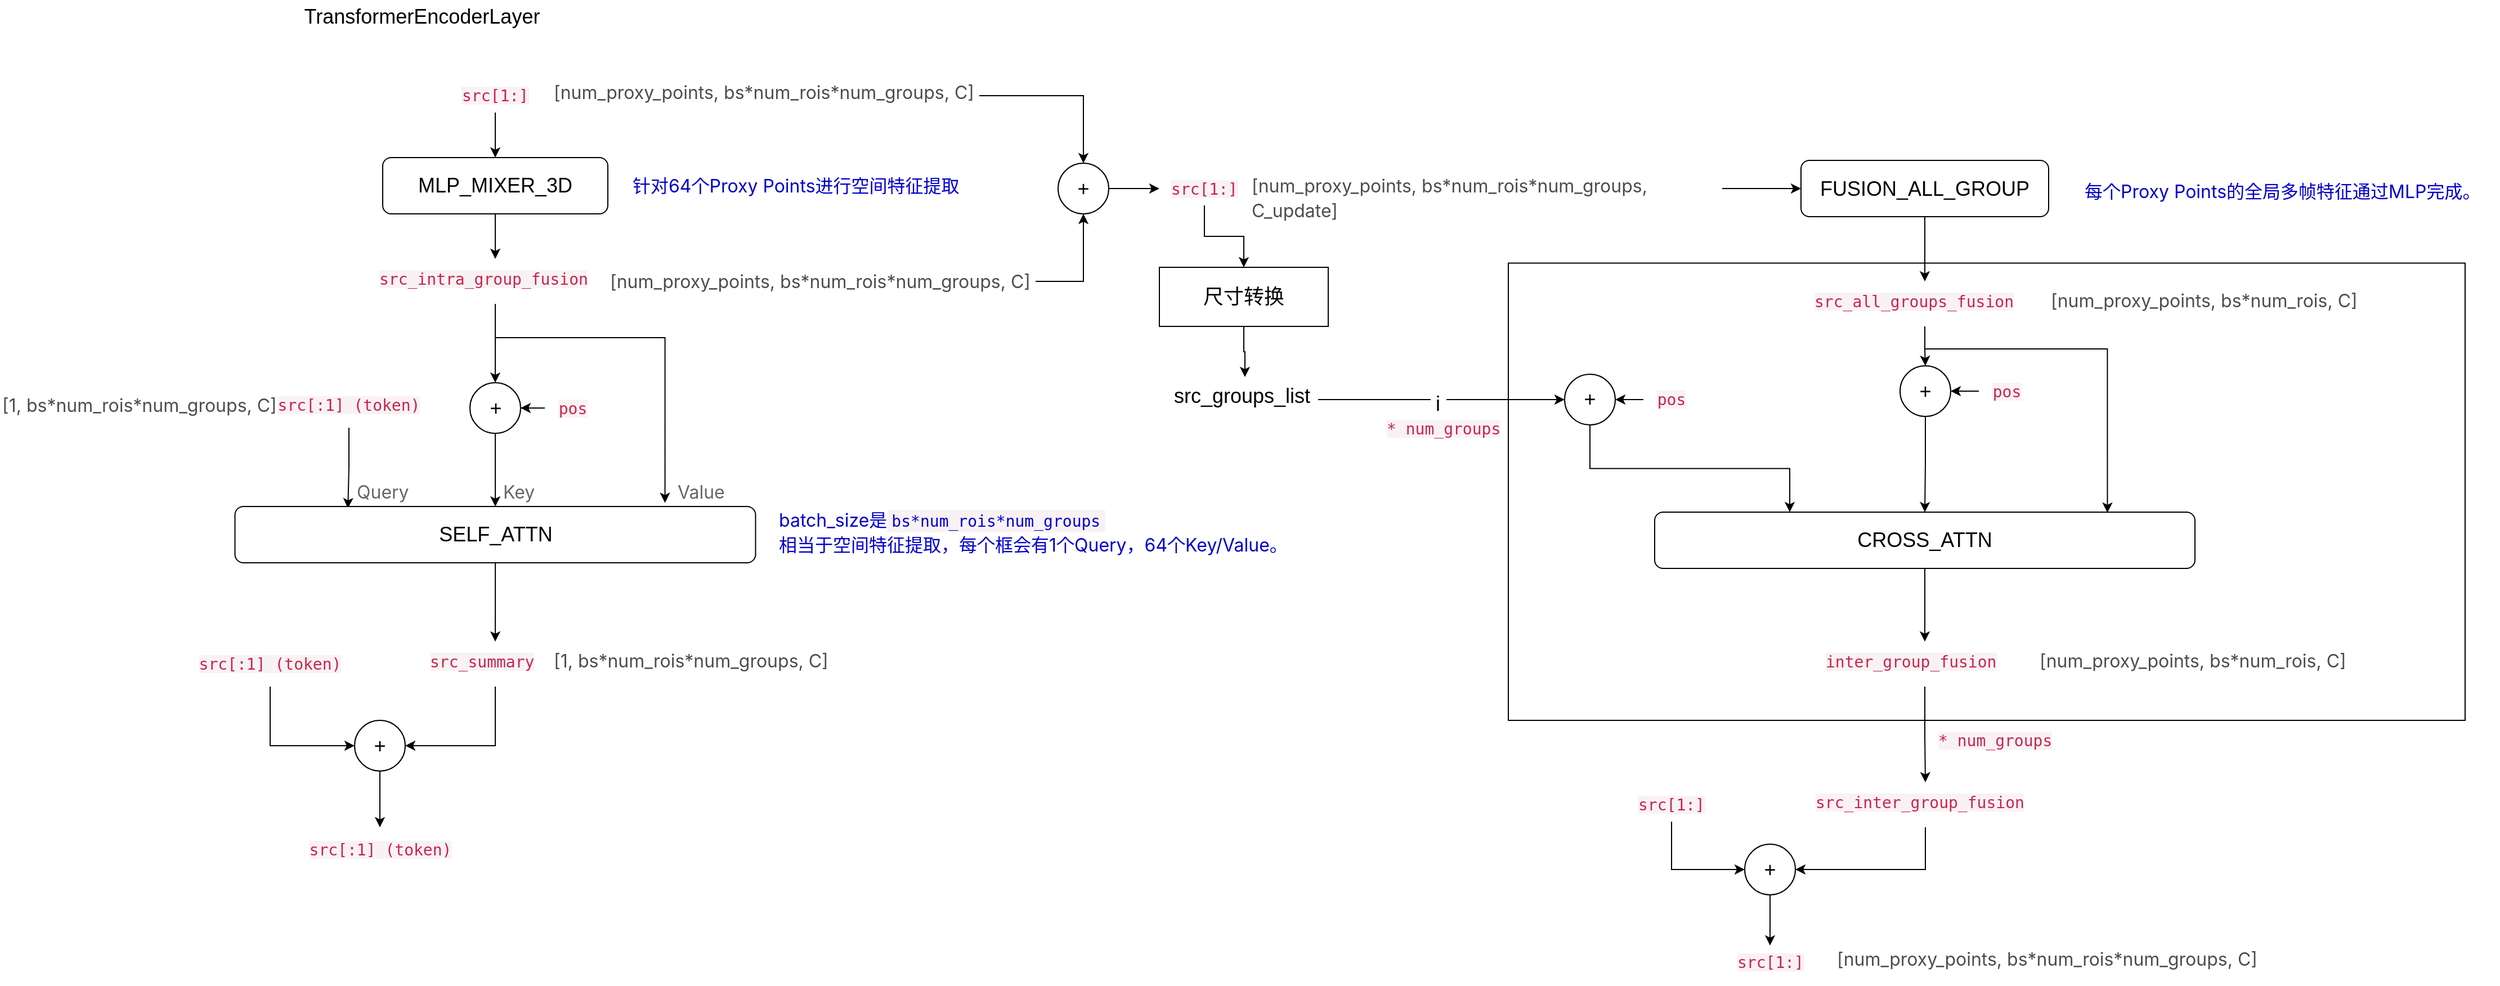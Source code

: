 <mxfile version="18.0.2" type="github">
  <diagram id="4wjyeySnkvLfih8uQl-l" name="Page-1">
    <mxGraphModel dx="3773" dy="1469" grid="1" gridSize="10" guides="1" tooltips="1" connect="1" arrows="1" fold="1" page="1" pageScale="1" pageWidth="1527" pageHeight="1569" math="0" shadow="0">
      <root>
        <mxCell id="0" />
        <mxCell id="1" parent="0" />
        <mxCell id="MsRUurbuokPV0QSmwj4z-70" value="" style="rounded=0;whiteSpace=wrap;html=1;fontSize=18;fontColor=#000000;fillColor=none;" vertex="1" parent="1">
          <mxGeometry x="1110" y="323.75" width="850" height="406.25" as="geometry" />
        </mxCell>
        <mxCell id="MsRUurbuokPV0QSmwj4z-1" value="&lt;font style=&quot;font-size: 18px;&quot;&gt;TransformerEncoderLayer&lt;/font&gt;" style="text;html=1;strokeColor=none;fillColor=none;align=center;verticalAlign=middle;whiteSpace=wrap;rounded=0;" vertex="1" parent="1">
          <mxGeometry x="30" y="90" width="230" height="30" as="geometry" />
        </mxCell>
        <mxCell id="MsRUurbuokPV0QSmwj4z-8" style="edgeStyle=orthogonalEdgeStyle;rounded=0;orthogonalLoop=1;jettySize=auto;html=1;entryX=0.5;entryY=0;entryDx=0;entryDy=0;fontSize=18;" edge="1" parent="1" source="MsRUurbuokPV0QSmwj4z-2" target="MsRUurbuokPV0QSmwj4z-3">
          <mxGeometry relative="1" as="geometry" />
        </mxCell>
        <mxCell id="MsRUurbuokPV0QSmwj4z-2" value="&lt;span style=&quot;color: rgb(199, 37, 78); font-family: &amp;quot;Source Code Pro&amp;quot;, &amp;quot;DejaVu Sans Mono&amp;quot;, &amp;quot;Ubuntu Mono&amp;quot;, &amp;quot;Anonymous Pro&amp;quot;, &amp;quot;Droid Sans Mono&amp;quot;, Menlo, Monaco, Consolas, Inconsolata, Courier, monospace, &amp;quot;PingFang SC&amp;quot;, &amp;quot;Microsoft YaHei&amp;quot;, sans-serif; font-size: 14px; font-variant-ligatures: no-common-ligatures; text-align: start; background-color: rgb(249, 242, 244);&quot;&gt;src[1:]&lt;/span&gt;" style="text;html=1;strokeColor=none;fillColor=none;align=center;verticalAlign=middle;whiteSpace=wrap;rounded=0;" vertex="1" parent="1">
          <mxGeometry x="145" y="160" width="130" height="30" as="geometry" />
        </mxCell>
        <mxCell id="MsRUurbuokPV0QSmwj4z-9" style="edgeStyle=orthogonalEdgeStyle;rounded=0;orthogonalLoop=1;jettySize=auto;html=1;fontSize=18;" edge="1" parent="1" source="MsRUurbuokPV0QSmwj4z-3" target="MsRUurbuokPV0QSmwj4z-6">
          <mxGeometry relative="1" as="geometry" />
        </mxCell>
        <mxCell id="MsRUurbuokPV0QSmwj4z-3" value="MLP_MIXER_3D" style="rounded=1;whiteSpace=wrap;html=1;fontSize=18;" vertex="1" parent="1">
          <mxGeometry x="110" y="230" width="200" height="50" as="geometry" />
        </mxCell>
        <mxCell id="MsRUurbuokPV0QSmwj4z-11" style="edgeStyle=orthogonalEdgeStyle;rounded=0;orthogonalLoop=1;jettySize=auto;html=1;fontSize=18;" edge="1" parent="1" source="MsRUurbuokPV0QSmwj4z-4" target="MsRUurbuokPV0QSmwj4z-10">
          <mxGeometry relative="1" as="geometry" />
        </mxCell>
        <mxCell id="MsRUurbuokPV0QSmwj4z-4" value="&lt;meta charset=&quot;utf-8&quot;&gt;&lt;span style=&quot;color: rgb(77, 77, 77); font-family: -apple-system, &amp;quot;SF UI Text&amp;quot;, Arial, &amp;quot;PingFang SC&amp;quot;, &amp;quot;Hiragino Sans GB&amp;quot;, &amp;quot;Microsoft YaHei&amp;quot;, &amp;quot;WenQuanYi Micro Hei&amp;quot;, sans-serif; font-size: 16px; font-style: normal; font-variant-ligatures: no-common-ligatures; font-variant-caps: normal; font-weight: 400; letter-spacing: normal; orphans: 2; text-align: start; text-indent: 0px; text-transform: none; widows: 2; word-spacing: 0px; -webkit-text-stroke-width: 0px; background-color: rgb(255, 255, 255); text-decoration-thickness: initial; text-decoration-style: initial; text-decoration-color: initial; float: none; display: inline !important;&quot;&gt;[num_proxy_points, bs*num_rois*num_groups, C]&lt;/span&gt;" style="text;whiteSpace=wrap;html=1;fontSize=18;" vertex="1" parent="1">
          <mxGeometry x="260" y="155" width="380" height="40" as="geometry" />
        </mxCell>
        <mxCell id="MsRUurbuokPV0QSmwj4z-23" style="edgeStyle=orthogonalEdgeStyle;rounded=0;orthogonalLoop=1;jettySize=auto;html=1;entryX=0.5;entryY=0;entryDx=0;entryDy=0;fontSize=18;fontColor=#6666FF;exitX=0.5;exitY=1;exitDx=0;exitDy=0;" edge="1" parent="1" source="MsRUurbuokPV0QSmwj4z-6" target="MsRUurbuokPV0QSmwj4z-20">
          <mxGeometry relative="1" as="geometry">
            <Array as="points" />
          </mxGeometry>
        </mxCell>
        <mxCell id="MsRUurbuokPV0QSmwj4z-31" style="edgeStyle=orthogonalEdgeStyle;rounded=0;orthogonalLoop=1;jettySize=auto;html=1;entryX=0.826;entryY=-0.065;entryDx=0;entryDy=0;entryPerimeter=0;fontSize=18;fontColor=#6666FF;" edge="1" parent="1" source="MsRUurbuokPV0QSmwj4z-6" target="MsRUurbuokPV0QSmwj4z-19">
          <mxGeometry relative="1" as="geometry">
            <Array as="points">
              <mxPoint x="210" y="390" />
              <mxPoint x="361" y="390" />
            </Array>
          </mxGeometry>
        </mxCell>
        <mxCell id="MsRUurbuokPV0QSmwj4z-6" value="&lt;meta charset=&quot;utf-8&quot;&gt;&lt;span style=&quot;color: rgb(199, 37, 78); font-family: &amp;quot;Source Code Pro&amp;quot;, &amp;quot;DejaVu Sans Mono&amp;quot;, &amp;quot;Ubuntu Mono&amp;quot;, &amp;quot;Anonymous Pro&amp;quot;, &amp;quot;Droid Sans Mono&amp;quot;, Menlo, Monaco, Consolas, Inconsolata, Courier, monospace, &amp;quot;PingFang SC&amp;quot;, &amp;quot;Microsoft YaHei&amp;quot;, sans-serif; font-size: 14px; font-style: normal; font-variant-ligatures: no-common-ligatures; font-variant-caps: normal; font-weight: 400; letter-spacing: normal; orphans: 2; text-align: start; text-indent: 0px; text-transform: none; widows: 2; word-spacing: 0px; -webkit-text-stroke-width: 0px; background-color: rgb(249, 242, 244); text-decoration-thickness: initial; text-decoration-style: initial; text-decoration-color: initial; float: none; display: inline !important;&quot;&gt;src_intra_group_fusion&lt;/span&gt;" style="text;whiteSpace=wrap;html=1;fontSize=18;" vertex="1" parent="1">
          <mxGeometry x="105" y="320" width="210" height="40" as="geometry" />
        </mxCell>
        <mxCell id="MsRUurbuokPV0QSmwj4z-12" style="edgeStyle=orthogonalEdgeStyle;rounded=0;orthogonalLoop=1;jettySize=auto;html=1;entryX=0.5;entryY=1;entryDx=0;entryDy=0;fontSize=18;" edge="1" parent="1" source="MsRUurbuokPV0QSmwj4z-7" target="MsRUurbuokPV0QSmwj4z-10">
          <mxGeometry relative="1" as="geometry" />
        </mxCell>
        <mxCell id="MsRUurbuokPV0QSmwj4z-7" value="&lt;meta charset=&quot;utf-8&quot;&gt;&lt;p style=&quot;box-sizing: border-box; outline: 0px; margin: 0px 0px 16px; padding: 0px; font-weight: 400; font-size: 16px; color: rgb(77, 77, 77); line-height: 26px; overflow: auto hidden; overflow-wrap: break-word; font-family: -apple-system, &amp;quot;SF UI Text&amp;quot;, Arial, &amp;quot;PingFang SC&amp;quot;, &amp;quot;Hiragino Sans GB&amp;quot;, &amp;quot;Microsoft YaHei&amp;quot;, &amp;quot;WenQuanYi Micro Hei&amp;quot;, sans-serif; font-style: normal; font-variant-ligatures: no-common-ligatures; font-variant-caps: normal; letter-spacing: normal; orphans: 2; text-align: start; text-indent: 0px; text-transform: none; widows: 2; word-spacing: 0px; -webkit-text-stroke-width: 0px; background-color: rgb(255, 255, 255); text-decoration-thickness: initial; text-decoration-style: initial; text-decoration-color: initial;&quot;&gt;[num_proxy_points, bs*num_rois*num_groups, C]&lt;/p&gt;&lt;br class=&quot;Apple-interchange-newline&quot;&gt;" style="text;whiteSpace=wrap;html=1;fontSize=18;" vertex="1" parent="1">
          <mxGeometry x="310" y="320" width="380" height="40" as="geometry" />
        </mxCell>
        <mxCell id="MsRUurbuokPV0QSmwj4z-15" style="edgeStyle=orthogonalEdgeStyle;rounded=0;orthogonalLoop=1;jettySize=auto;html=1;entryX=0;entryY=0.5;entryDx=0;entryDy=0;fontSize=18;" edge="1" parent="1" source="MsRUurbuokPV0QSmwj4z-10" target="MsRUurbuokPV0QSmwj4z-13">
          <mxGeometry relative="1" as="geometry" />
        </mxCell>
        <mxCell id="MsRUurbuokPV0QSmwj4z-10" value="+" style="ellipse;whiteSpace=wrap;html=1;aspect=fixed;fontSize=18;" vertex="1" parent="1">
          <mxGeometry x="710" y="235" width="45" height="45" as="geometry" />
        </mxCell>
        <mxCell id="MsRUurbuokPV0QSmwj4z-58" style="edgeStyle=orthogonalEdgeStyle;rounded=0;orthogonalLoop=1;jettySize=auto;html=1;entryX=0.5;entryY=0;entryDx=0;entryDy=0;fontSize=18;fontColor=#000000;" edge="1" parent="1" source="MsRUurbuokPV0QSmwj4z-13" target="MsRUurbuokPV0QSmwj4z-50">
          <mxGeometry relative="1" as="geometry" />
        </mxCell>
        <mxCell id="MsRUurbuokPV0QSmwj4z-13" value="&lt;span style=&quot;color: rgb(199, 37, 78); font-family: &amp;quot;Source Code Pro&amp;quot;, &amp;quot;DejaVu Sans Mono&amp;quot;, &amp;quot;Ubuntu Mono&amp;quot;, &amp;quot;Anonymous Pro&amp;quot;, &amp;quot;Droid Sans Mono&amp;quot;, Menlo, Monaco, Consolas, Inconsolata, Courier, monospace, &amp;quot;PingFang SC&amp;quot;, &amp;quot;Microsoft YaHei&amp;quot;, sans-serif; font-size: 14px; font-variant-ligatures: no-common-ligatures; text-align: start; background-color: rgb(249, 242, 244);&quot;&gt;src[1:]&lt;/span&gt;" style="text;html=1;strokeColor=none;fillColor=none;align=center;verticalAlign=middle;whiteSpace=wrap;rounded=0;" vertex="1" parent="1">
          <mxGeometry x="800" y="242.5" width="80" height="30" as="geometry" />
        </mxCell>
        <mxCell id="MsRUurbuokPV0QSmwj4z-41" style="edgeStyle=orthogonalEdgeStyle;rounded=0;orthogonalLoop=1;jettySize=auto;html=1;entryX=0;entryY=0.5;entryDx=0;entryDy=0;fontSize=18;fontColor=#0000FF;" edge="1" parent="1" source="MsRUurbuokPV0QSmwj4z-14" target="MsRUurbuokPV0QSmwj4z-40">
          <mxGeometry relative="1" as="geometry" />
        </mxCell>
        <mxCell id="MsRUurbuokPV0QSmwj4z-14" value="&lt;span style=&quot;color: rgb(77, 77, 77); font-family: -apple-system, &amp;quot;SF UI Text&amp;quot;, Arial, &amp;quot;PingFang SC&amp;quot;, &amp;quot;Hiragino Sans GB&amp;quot;, &amp;quot;Microsoft YaHei&amp;quot;, &amp;quot;WenQuanYi Micro Hei&amp;quot;, sans-serif; font-size: 16px; font-style: normal; font-variant-ligatures: no-common-ligatures; font-variant-caps: normal; font-weight: 400; letter-spacing: normal; orphans: 2; text-align: start; text-indent: 0px; text-transform: none; widows: 2; word-spacing: 0px; -webkit-text-stroke-width: 0px; background-color: rgb(255, 255, 255); text-decoration-thickness: initial; text-decoration-style: initial; text-decoration-color: initial; float: none; display: inline !important;&quot;&gt;[num_proxy_points, bs*num_rois*num_groups, C_update]&lt;/span&gt;" style="text;whiteSpace=wrap;html=1;fontSize=18;" vertex="1" parent="1">
          <mxGeometry x="880" y="237.5" width="420" height="40" as="geometry" />
        </mxCell>
        <mxCell id="MsRUurbuokPV0QSmwj4z-17" value="&lt;span style=&quot;font-family: -apple-system, &amp;quot;SF UI Text&amp;quot;, Arial, &amp;quot;PingFang SC&amp;quot;, &amp;quot;Hiragino Sans GB&amp;quot;, &amp;quot;Microsoft YaHei&amp;quot;, &amp;quot;WenQuanYi Micro Hei&amp;quot;, sans-serif; font-size: 16px; font-style: normal; font-variant-ligatures: no-common-ligatures; font-variant-caps: normal; font-weight: 400; letter-spacing: normal; orphans: 2; text-align: start; text-indent: 0px; text-transform: none; widows: 2; word-spacing: 0px; -webkit-text-stroke-width: 0px; background-color: rgb(255, 255, 255); text-decoration-thickness: initial; text-decoration-style: initial; text-decoration-color: initial; float: none; display: inline !important;&quot;&gt;&lt;font&gt;针对64个Proxy Points进行空间特征提取&lt;/font&gt;&lt;/span&gt;" style="text;whiteSpace=wrap;html=1;fontSize=18;fontColor=#0000CC;" vertex="1" parent="1">
          <mxGeometry x="330" y="237.5" width="310" height="40" as="geometry" />
        </mxCell>
        <mxCell id="MsRUurbuokPV0QSmwj4z-28" style="edgeStyle=orthogonalEdgeStyle;rounded=0;orthogonalLoop=1;jettySize=auto;html=1;entryX=0.217;entryY=0.03;entryDx=0;entryDy=0;fontSize=18;fontColor=#6666FF;entryPerimeter=0;" edge="1" parent="1" source="MsRUurbuokPV0QSmwj4z-18" target="MsRUurbuokPV0QSmwj4z-19">
          <mxGeometry relative="1" as="geometry" />
        </mxCell>
        <mxCell id="MsRUurbuokPV0QSmwj4z-18" value="&lt;span style=&quot;color: rgb(199, 37, 78); font-family: &amp;quot;Source Code Pro&amp;quot;, &amp;quot;DejaVu Sans Mono&amp;quot;, &amp;quot;Ubuntu Mono&amp;quot;, &amp;quot;Anonymous Pro&amp;quot;, &amp;quot;Droid Sans Mono&amp;quot;, Menlo, Monaco, Consolas, Inconsolata, Courier, monospace, &amp;quot;PingFang SC&amp;quot;, &amp;quot;Microsoft YaHei&amp;quot;, sans-serif; font-size: 14px; font-variant-ligatures: no-common-ligatures; text-align: start; background-color: rgb(249, 242, 244);&quot;&gt;src[:1] (token)&lt;/span&gt;" style="text;html=1;strokeColor=none;fillColor=none;align=center;verticalAlign=middle;whiteSpace=wrap;rounded=0;" vertex="1" parent="1">
          <mxGeometry y="430" width="160" height="40" as="geometry" />
        </mxCell>
        <mxCell id="MsRUurbuokPV0QSmwj4z-38" style="edgeStyle=orthogonalEdgeStyle;rounded=0;orthogonalLoop=1;jettySize=auto;html=1;entryX=0.5;entryY=0;entryDx=0;entryDy=0;fontSize=18;fontColor=#666666;" edge="1" parent="1" source="MsRUurbuokPV0QSmwj4z-19" target="MsRUurbuokPV0QSmwj4z-36">
          <mxGeometry relative="1" as="geometry" />
        </mxCell>
        <mxCell id="MsRUurbuokPV0QSmwj4z-19" value="SELF_ATTN" style="rounded=1;whiteSpace=wrap;html=1;fontSize=18;" vertex="1" parent="1">
          <mxGeometry x="-21.25" y="540" width="462.5" height="50" as="geometry" />
        </mxCell>
        <mxCell id="MsRUurbuokPV0QSmwj4z-26" style="edgeStyle=orthogonalEdgeStyle;rounded=0;orthogonalLoop=1;jettySize=auto;html=1;fontSize=18;fontColor=#6666FF;" edge="1" parent="1" source="MsRUurbuokPV0QSmwj4z-20" target="MsRUurbuokPV0QSmwj4z-19">
          <mxGeometry relative="1" as="geometry" />
        </mxCell>
        <mxCell id="MsRUurbuokPV0QSmwj4z-20" value="+" style="ellipse;whiteSpace=wrap;html=1;aspect=fixed;fontSize=18;" vertex="1" parent="1">
          <mxGeometry x="187.5" y="430" width="45" height="45" as="geometry" />
        </mxCell>
        <mxCell id="MsRUurbuokPV0QSmwj4z-24" style="edgeStyle=orthogonalEdgeStyle;rounded=0;orthogonalLoop=1;jettySize=auto;html=1;entryX=1;entryY=0.5;entryDx=0;entryDy=0;fontSize=18;fontColor=#6666FF;" edge="1" parent="1" source="MsRUurbuokPV0QSmwj4z-21" target="MsRUurbuokPV0QSmwj4z-20">
          <mxGeometry relative="1" as="geometry" />
        </mxCell>
        <mxCell id="MsRUurbuokPV0QSmwj4z-21" value="&lt;span style=&quot;color: rgb(199, 37, 78); font-family: &amp;quot;Source Code Pro&amp;quot;, &amp;quot;DejaVu Sans Mono&amp;quot;, &amp;quot;Ubuntu Mono&amp;quot;, &amp;quot;Anonymous Pro&amp;quot;, &amp;quot;Droid Sans Mono&amp;quot;, Menlo, Monaco, Consolas, Inconsolata, Courier, monospace, &amp;quot;PingFang SC&amp;quot;, &amp;quot;Microsoft YaHei&amp;quot;, sans-serif; font-size: 14px; font-variant-ligatures: no-common-ligatures; text-align: start; background-color: rgb(249, 242, 244);&quot;&gt;pos&lt;/span&gt;" style="text;html=1;strokeColor=none;fillColor=none;align=center;verticalAlign=middle;whiteSpace=wrap;rounded=0;" vertex="1" parent="1">
          <mxGeometry x="254" y="437.5" width="50" height="30" as="geometry" />
        </mxCell>
        <mxCell id="MsRUurbuokPV0QSmwj4z-32" value="&lt;span style=&quot;font-family: -apple-system, &amp;quot;SF UI Text&amp;quot;, Arial, &amp;quot;PingFang SC&amp;quot;, &amp;quot;Hiragino Sans GB&amp;quot;, &amp;quot;Microsoft YaHei&amp;quot;, &amp;quot;WenQuanYi Micro Hei&amp;quot;, sans-serif; font-size: 16px; font-style: normal; font-variant-ligatures: no-common-ligatures; font-variant-caps: normal; font-weight: 400; letter-spacing: normal; orphans: 2; text-align: start; text-indent: 0px; text-transform: none; widows: 2; word-spacing: 0px; -webkit-text-stroke-width: 0px; background-color: rgb(255, 255, 255); text-decoration-thickness: initial; text-decoration-style: initial; text-decoration-color: initial; float: none; display: inline !important;&quot;&gt;&lt;font color=&quot;#666666&quot;&gt;Query&lt;/font&gt;&lt;/span&gt;" style="text;whiteSpace=wrap;html=1;fontSize=18;" vertex="1" parent="1">
          <mxGeometry x="85" y="510" width="60" height="40" as="geometry" />
        </mxCell>
        <mxCell id="MsRUurbuokPV0QSmwj4z-33" value="&lt;span style=&quot;font-family: -apple-system, &amp;quot;SF UI Text&amp;quot;, Arial, &amp;quot;PingFang SC&amp;quot;, &amp;quot;Hiragino Sans GB&amp;quot;, &amp;quot;Microsoft YaHei&amp;quot;, &amp;quot;WenQuanYi Micro Hei&amp;quot;, sans-serif; font-size: 16px; font-style: normal; font-variant-ligatures: no-common-ligatures; font-variant-caps: normal; font-weight: 400; letter-spacing: normal; orphans: 2; text-align: start; text-indent: 0px; text-transform: none; widows: 2; word-spacing: 0px; -webkit-text-stroke-width: 0px; background-color: rgb(255, 255, 255); text-decoration-thickness: initial; text-decoration-style: initial; text-decoration-color: initial; float: none; display: inline !important;&quot;&gt;&lt;font color=&quot;#666666&quot;&gt;Key&lt;/font&gt;&lt;/span&gt;" style="text;whiteSpace=wrap;html=1;fontSize=18;" vertex="1" parent="1">
          <mxGeometry x="215" y="510" width="60" height="40" as="geometry" />
        </mxCell>
        <mxCell id="MsRUurbuokPV0QSmwj4z-34" value="&lt;span style=&quot;font-family: -apple-system, &amp;quot;SF UI Text&amp;quot;, Arial, &amp;quot;PingFang SC&amp;quot;, &amp;quot;Hiragino Sans GB&amp;quot;, &amp;quot;Microsoft YaHei&amp;quot;, &amp;quot;WenQuanYi Micro Hei&amp;quot;, sans-serif; font-size: 16px; font-style: normal; font-variant-ligatures: no-common-ligatures; font-variant-caps: normal; font-weight: 400; letter-spacing: normal; orphans: 2; text-align: start; text-indent: 0px; text-transform: none; widows: 2; word-spacing: 0px; -webkit-text-stroke-width: 0px; background-color: rgb(255, 255, 255); text-decoration-thickness: initial; text-decoration-style: initial; text-decoration-color: initial; float: none; display: inline !important;&quot;&gt;&lt;font color=&quot;#666666&quot;&gt;Value&lt;/font&gt;&lt;/span&gt;" style="text;whiteSpace=wrap;html=1;fontSize=18;" vertex="1" parent="1">
          <mxGeometry x="370" y="510" width="60" height="40" as="geometry" />
        </mxCell>
        <mxCell id="MsRUurbuokPV0QSmwj4z-35" value="&lt;meta charset=&quot;utf-8&quot;&gt;&lt;span style=&quot;color: rgb(77, 77, 77); font-family: -apple-system, &amp;quot;SF UI Text&amp;quot;, Arial, &amp;quot;PingFang SC&amp;quot;, &amp;quot;Hiragino Sans GB&amp;quot;, &amp;quot;Microsoft YaHei&amp;quot;, &amp;quot;WenQuanYi Micro Hei&amp;quot;, sans-serif; font-size: 16px; font-style: normal; font-variant-ligatures: no-common-ligatures; font-variant-caps: normal; font-weight: 400; letter-spacing: normal; orphans: 2; text-align: start; text-indent: 0px; text-transform: none; widows: 2; word-spacing: 0px; -webkit-text-stroke-width: 0px; background-color: rgb(255, 255, 255); text-decoration-thickness: initial; text-decoration-style: initial; text-decoration-color: initial; float: none; display: inline !important;&quot;&gt;[1, bs*num_rois*num_groups, C]&lt;/span&gt;" style="text;whiteSpace=wrap;html=1;fontSize=18;fontColor=#666666;" vertex="1" parent="1">
          <mxGeometry x="-230" y="432.5" width="260" height="40" as="geometry" />
        </mxCell>
        <mxCell id="MsRUurbuokPV0QSmwj4z-91" style="edgeStyle=orthogonalEdgeStyle;rounded=0;orthogonalLoop=1;jettySize=auto;html=1;entryX=1;entryY=0.5;entryDx=0;entryDy=0;fontSize=18;fontColor=#000000;exitX=0.5;exitY=1;exitDx=0;exitDy=0;" edge="1" parent="1" source="MsRUurbuokPV0QSmwj4z-36" target="MsRUurbuokPV0QSmwj4z-90">
          <mxGeometry relative="1" as="geometry" />
        </mxCell>
        <mxCell id="MsRUurbuokPV0QSmwj4z-36" value="&lt;meta charset=&quot;utf-8&quot;&gt;&lt;span style=&quot;color: rgb(199, 37, 78); font-family: &amp;quot;Source Code Pro&amp;quot;, &amp;quot;DejaVu Sans Mono&amp;quot;, &amp;quot;Ubuntu Mono&amp;quot;, &amp;quot;Anonymous Pro&amp;quot;, &amp;quot;Droid Sans Mono&amp;quot;, Menlo, Monaco, Consolas, Inconsolata, Courier, monospace, &amp;quot;PingFang SC&amp;quot;, &amp;quot;Microsoft YaHei&amp;quot;, sans-serif; font-size: 14px; font-style: normal; font-variant-ligatures: no-common-ligatures; font-variant-caps: normal; font-weight: 400; letter-spacing: normal; orphans: 2; text-align: start; text-indent: 0px; text-transform: none; widows: 2; word-spacing: 0px; -webkit-text-stroke-width: 0px; background-color: rgb(249, 242, 244); text-decoration-thickness: initial; text-decoration-style: initial; text-decoration-color: initial; float: none; display: inline !important;&quot;&gt;src_summary&lt;/span&gt;" style="text;whiteSpace=wrap;html=1;fontSize=18;fontColor=#666666;" vertex="1" parent="1">
          <mxGeometry x="150" y="660" width="120" height="40" as="geometry" />
        </mxCell>
        <mxCell id="MsRUurbuokPV0QSmwj4z-37" value="&lt;meta charset=&quot;utf-8&quot;&gt;&lt;span style=&quot;color: rgb(77, 77, 77); font-family: -apple-system, &amp;quot;SF UI Text&amp;quot;, Arial, &amp;quot;PingFang SC&amp;quot;, &amp;quot;Hiragino Sans GB&amp;quot;, &amp;quot;Microsoft YaHei&amp;quot;, &amp;quot;WenQuanYi Micro Hei&amp;quot;, sans-serif; font-size: 16px; font-style: normal; font-variant-ligatures: no-common-ligatures; font-variant-caps: normal; font-weight: 400; letter-spacing: normal; orphans: 2; text-align: start; text-indent: 0px; text-transform: none; widows: 2; word-spacing: 0px; -webkit-text-stroke-width: 0px; background-color: rgb(255, 255, 255); text-decoration-thickness: initial; text-decoration-style: initial; text-decoration-color: initial; float: none; display: inline !important;&quot;&gt;[1, bs*num_rois*num_groups, C]&lt;/span&gt;" style="text;whiteSpace=wrap;html=1;fontSize=18;fontColor=#666666;" vertex="1" parent="1">
          <mxGeometry x="260" y="660" width="260" height="40" as="geometry" />
        </mxCell>
        <mxCell id="MsRUurbuokPV0QSmwj4z-39" value="&lt;meta charset=&quot;utf-8&quot;&gt;&lt;span style=&quot;font-family: -apple-system, &amp;quot;SF UI Text&amp;quot;, Arial, &amp;quot;PingFang SC&amp;quot;, &amp;quot;Hiragino Sans GB&amp;quot;, &amp;quot;Microsoft YaHei&amp;quot;, &amp;quot;WenQuanYi Micro Hei&amp;quot;, sans-serif; font-size: 16px; font-style: normal; font-variant-ligatures: no-common-ligatures; font-variant-caps: normal; font-weight: 400; letter-spacing: normal; orphans: 2; text-align: start; text-indent: 0px; text-transform: none; widows: 2; word-spacing: 0px; -webkit-text-stroke-width: 0px; background-color: rgb(255, 255, 255); text-decoration-thickness: initial; text-decoration-style: initial; text-decoration-color: initial; float: none; display: inline !important;&quot;&gt;batch_size是&lt;/span&gt;&lt;code style=&quot;box-sizing: border-box; outline: 0px; font-family: &amp;quot;Source Code Pro&amp;quot;, &amp;quot;DejaVu Sans Mono&amp;quot;, &amp;quot;Ubuntu Mono&amp;quot;, &amp;quot;Anonymous Pro&amp;quot;, &amp;quot;Droid Sans Mono&amp;quot;, Menlo, Monaco, Consolas, Inconsolata, Courier, monospace, &amp;quot;PingFang SC&amp;quot;, &amp;quot;Microsoft YaHei&amp;quot;, sans-serif; font-size: 14px; line-height: 22px; background-color: rgb(249, 242, 244); border-radius: 2px; padding: 2px 4px; overflow-wrap: break-word; font-style: normal; font-variant-ligatures: no-common-ligatures; font-variant-caps: normal; font-weight: 400; letter-spacing: normal; orphans: 2; text-align: start; text-indent: 0px; text-transform: none; widows: 2; word-spacing: 0px; -webkit-text-stroke-width: 0px; text-decoration-thickness: initial; text-decoration-style: initial; text-decoration-color: initial;&quot;&gt;bs*num_rois*num_groups&lt;/code&gt;&lt;br style=&quot;box-sizing: border-box; outline: 0px; overflow-wrap: break-word; font-family: -apple-system, &amp;quot;SF UI Text&amp;quot;, Arial, &amp;quot;PingFang SC&amp;quot;, &amp;quot;Hiragino Sans GB&amp;quot;, &amp;quot;Microsoft YaHei&amp;quot;, &amp;quot;WenQuanYi Micro Hei&amp;quot;, sans-serif; font-size: 16px; font-style: normal; font-variant-ligatures: no-common-ligatures; font-variant-caps: normal; font-weight: 400; letter-spacing: normal; orphans: 2; text-align: start; text-indent: 0px; text-transform: none; widows: 2; word-spacing: 0px; -webkit-text-stroke-width: 0px; background-color: rgb(255, 255, 255); text-decoration-thickness: initial; text-decoration-style: initial; text-decoration-color: initial;&quot;&gt;&lt;span style=&quot;font-family: -apple-system, &amp;quot;SF UI Text&amp;quot;, Arial, &amp;quot;PingFang SC&amp;quot;, &amp;quot;Hiragino Sans GB&amp;quot;, &amp;quot;Microsoft YaHei&amp;quot;, &amp;quot;WenQuanYi Micro Hei&amp;quot;, sans-serif; font-size: 16px; font-style: normal; font-variant-ligatures: no-common-ligatures; font-variant-caps: normal; font-weight: 400; letter-spacing: normal; orphans: 2; text-align: start; text-indent: 0px; text-transform: none; widows: 2; word-spacing: 0px; -webkit-text-stroke-width: 0px; background-color: rgb(255, 255, 255); text-decoration-thickness: initial; text-decoration-style: initial; text-decoration-color: initial; float: none; display: inline !important;&quot;&gt;相当于空间特征提取，每个框会有1个Query，64个Key/Value。&lt;/span&gt;" style="text;whiteSpace=wrap;html=1;fontSize=18;fontColor=#0000CC;" vertex="1" parent="1">
          <mxGeometry x="460" y="535" width="470" height="60" as="geometry" />
        </mxCell>
        <mxCell id="MsRUurbuokPV0QSmwj4z-46" style="edgeStyle=orthogonalEdgeStyle;rounded=0;orthogonalLoop=1;jettySize=auto;html=1;entryX=0.5;entryY=0;entryDx=0;entryDy=0;fontSize=18;fontColor=#0000CC;" edge="1" parent="1" source="MsRUurbuokPV0QSmwj4z-40" target="MsRUurbuokPV0QSmwj4z-43">
          <mxGeometry relative="1" as="geometry" />
        </mxCell>
        <mxCell id="MsRUurbuokPV0QSmwj4z-40" value="FUSION_ALL_GROUP" style="rounded=1;whiteSpace=wrap;html=1;fontSize=18;" vertex="1" parent="1">
          <mxGeometry x="1370" y="232.5" width="220" height="50" as="geometry" />
        </mxCell>
        <mxCell id="MsRUurbuokPV0QSmwj4z-65" style="edgeStyle=orthogonalEdgeStyle;rounded=0;orthogonalLoop=1;jettySize=auto;html=1;entryX=0.5;entryY=0;entryDx=0;entryDy=0;fontSize=18;fontColor=#000000;" edge="1" parent="1" source="MsRUurbuokPV0QSmwj4z-43" target="MsRUurbuokPV0QSmwj4z-62">
          <mxGeometry relative="1" as="geometry" />
        </mxCell>
        <mxCell id="MsRUurbuokPV0QSmwj4z-67" style="edgeStyle=orthogonalEdgeStyle;rounded=0;orthogonalLoop=1;jettySize=auto;html=1;entryX=0.838;entryY=0.01;entryDx=0;entryDy=0;entryPerimeter=0;fontSize=18;fontColor=#000000;" edge="1" parent="1" source="MsRUurbuokPV0QSmwj4z-43" target="MsRUurbuokPV0QSmwj4z-47">
          <mxGeometry relative="1" as="geometry">
            <Array as="points">
              <mxPoint x="1480" y="400" />
              <mxPoint x="1642" y="400" />
            </Array>
          </mxGeometry>
        </mxCell>
        <mxCell id="MsRUurbuokPV0QSmwj4z-43" value="&lt;meta charset=&quot;utf-8&quot;&gt;&lt;span style=&quot;color: rgb(199, 37, 78); font-family: &amp;quot;Source Code Pro&amp;quot;, &amp;quot;DejaVu Sans Mono&amp;quot;, &amp;quot;Ubuntu Mono&amp;quot;, &amp;quot;Anonymous Pro&amp;quot;, &amp;quot;Droid Sans Mono&amp;quot;, Menlo, Monaco, Consolas, Inconsolata, Courier, monospace, &amp;quot;PingFang SC&amp;quot;, &amp;quot;Microsoft YaHei&amp;quot;, sans-serif; font-size: 14px; font-style: normal; font-variant-ligatures: no-common-ligatures; font-variant-caps: normal; font-weight: 400; letter-spacing: normal; orphans: 2; text-align: start; text-indent: 0px; text-transform: none; widows: 2; word-spacing: 0px; -webkit-text-stroke-width: 0px; background-color: rgb(249, 242, 244); text-decoration-thickness: initial; text-decoration-style: initial; text-decoration-color: initial; float: none; display: inline !important;&quot;&gt;src_all_groups_fusion&lt;/span&gt;" style="text;whiteSpace=wrap;html=1;fontSize=18;fontColor=#0000FF;" vertex="1" parent="1">
          <mxGeometry x="1380" y="340" width="200" height="40" as="geometry" />
        </mxCell>
        <mxCell id="MsRUurbuokPV0QSmwj4z-44" value="&lt;meta charset=&quot;utf-8&quot;&gt;&lt;span style=&quot;color: rgb(77, 77, 77); font-family: -apple-system, &amp;quot;SF UI Text&amp;quot;, Arial, &amp;quot;PingFang SC&amp;quot;, &amp;quot;Hiragino Sans GB&amp;quot;, &amp;quot;Microsoft YaHei&amp;quot;, &amp;quot;WenQuanYi Micro Hei&amp;quot;, sans-serif; font-size: 16px; font-style: normal; font-variant-ligatures: no-common-ligatures; font-variant-caps: normal; font-weight: 400; letter-spacing: normal; orphans: 2; text-align: start; text-indent: 0px; text-transform: none; widows: 2; word-spacing: 0px; -webkit-text-stroke-width: 0px; background-color: rgb(255, 255, 255); text-decoration-thickness: initial; text-decoration-style: initial; text-decoration-color: initial; float: none; display: inline !important;&quot;&gt;[num_proxy_points, bs*num_rois, C]&lt;/span&gt;" style="text;whiteSpace=wrap;html=1;fontSize=18;fontColor=#0000FF;" vertex="1" parent="1">
          <mxGeometry x="1590" y="340" width="280" height="40" as="geometry" />
        </mxCell>
        <mxCell id="MsRUurbuokPV0QSmwj4z-45" value="&lt;meta charset=&quot;utf-8&quot;&gt;&lt;span style=&quot;font-family: -apple-system, &amp;quot;SF UI Text&amp;quot;, Arial, &amp;quot;PingFang SC&amp;quot;, &amp;quot;Hiragino Sans GB&amp;quot;, &amp;quot;Microsoft YaHei&amp;quot;, &amp;quot;WenQuanYi Micro Hei&amp;quot;, sans-serif; font-size: 16px; font-style: normal; font-variant-ligatures: no-common-ligatures; font-variant-caps: normal; font-weight: 400; letter-spacing: normal; orphans: 2; text-align: start; text-indent: 0px; text-transform: none; widows: 2; word-spacing: 0px; -webkit-text-stroke-width: 0px; background-color: rgb(255, 255, 255); text-decoration-thickness: initial; text-decoration-style: initial; text-decoration-color: initial; float: none; display: inline !important;&quot;&gt;每个Proxy Points的全局多帧特征通过MLP完成。&lt;/span&gt;" style="text;whiteSpace=wrap;html=1;fontSize=18;fontColor=#0000CC;" vertex="1" parent="1">
          <mxGeometry x="1620" y="242.5" width="370" height="40" as="geometry" />
        </mxCell>
        <mxCell id="MsRUurbuokPV0QSmwj4z-76" style="edgeStyle=orthogonalEdgeStyle;rounded=0;orthogonalLoop=1;jettySize=auto;html=1;fontSize=18;fontColor=#000000;" edge="1" parent="1" source="MsRUurbuokPV0QSmwj4z-47" target="MsRUurbuokPV0QSmwj4z-68">
          <mxGeometry relative="1" as="geometry" />
        </mxCell>
        <mxCell id="MsRUurbuokPV0QSmwj4z-47" value="CROSS_ATTN" style="rounded=1;whiteSpace=wrap;html=1;fontSize=18;" vertex="1" parent="1">
          <mxGeometry x="1240" y="545" width="480" height="50" as="geometry" />
        </mxCell>
        <mxCell id="MsRUurbuokPV0QSmwj4z-59" style="edgeStyle=orthogonalEdgeStyle;rounded=0;orthogonalLoop=1;jettySize=auto;html=1;entryX=0.5;entryY=0;entryDx=0;entryDy=0;fontSize=18;fontColor=#000000;" edge="1" parent="1" source="MsRUurbuokPV0QSmwj4z-50" target="MsRUurbuokPV0QSmwj4z-52">
          <mxGeometry relative="1" as="geometry" />
        </mxCell>
        <mxCell id="MsRUurbuokPV0QSmwj4z-50" value="&lt;font color=&quot;#000000&quot;&gt;尺寸转换&lt;/font&gt;" style="rounded=0;whiteSpace=wrap;html=1;fontSize=18;fontColor=#0000CC;" vertex="1" parent="1">
          <mxGeometry x="800" y="327.5" width="150" height="52.5" as="geometry" />
        </mxCell>
        <mxCell id="MsRUurbuokPV0QSmwj4z-56" style="edgeStyle=orthogonalEdgeStyle;rounded=0;orthogonalLoop=1;jettySize=auto;html=1;entryX=0;entryY=0.5;entryDx=0;entryDy=0;fontSize=18;fontColor=#000000;" edge="1" parent="1" source="MsRUurbuokPV0QSmwj4z-52" target="MsRUurbuokPV0QSmwj4z-53">
          <mxGeometry relative="1" as="geometry" />
        </mxCell>
        <mxCell id="MsRUurbuokPV0QSmwj4z-73" value="&amp;nbsp;i&amp;nbsp;" style="edgeLabel;html=1;align=center;verticalAlign=middle;resizable=0;points=[];fontSize=18;fontColor=#000000;" vertex="1" connectable="0" parent="MsRUurbuokPV0QSmwj4z-56">
          <mxGeometry x="-0.03" y="-4" relative="1" as="geometry">
            <mxPoint as="offset" />
          </mxGeometry>
        </mxCell>
        <mxCell id="MsRUurbuokPV0QSmwj4z-52" value="src_groups_list" style="text;whiteSpace=wrap;html=1;fontSize=18;fontColor=#000000;" vertex="1" parent="1">
          <mxGeometry x="811" y="425" width="130" height="40" as="geometry" />
        </mxCell>
        <mxCell id="MsRUurbuokPV0QSmwj4z-61" style="edgeStyle=orthogonalEdgeStyle;rounded=0;orthogonalLoop=1;jettySize=auto;html=1;entryX=0.25;entryY=0;entryDx=0;entryDy=0;fontSize=18;fontColor=#000000;exitX=0.5;exitY=1;exitDx=0;exitDy=0;" edge="1" parent="1" source="MsRUurbuokPV0QSmwj4z-53" target="MsRUurbuokPV0QSmwj4z-47">
          <mxGeometry relative="1" as="geometry" />
        </mxCell>
        <mxCell id="MsRUurbuokPV0QSmwj4z-53" value="+" style="ellipse;whiteSpace=wrap;html=1;aspect=fixed;fontSize=18;" vertex="1" parent="1">
          <mxGeometry x="1160" y="422.5" width="45" height="45" as="geometry" />
        </mxCell>
        <mxCell id="MsRUurbuokPV0QSmwj4z-55" style="edgeStyle=orthogonalEdgeStyle;rounded=0;orthogonalLoop=1;jettySize=auto;html=1;entryX=1;entryY=0.5;entryDx=0;entryDy=0;fontSize=18;fontColor=#000000;" edge="1" parent="1" source="MsRUurbuokPV0QSmwj4z-54" target="MsRUurbuokPV0QSmwj4z-53">
          <mxGeometry relative="1" as="geometry" />
        </mxCell>
        <mxCell id="MsRUurbuokPV0QSmwj4z-54" value="&lt;span style=&quot;color: rgb(199, 37, 78); font-family: &amp;quot;Source Code Pro&amp;quot;, &amp;quot;DejaVu Sans Mono&amp;quot;, &amp;quot;Ubuntu Mono&amp;quot;, &amp;quot;Anonymous Pro&amp;quot;, &amp;quot;Droid Sans Mono&amp;quot;, Menlo, Monaco, Consolas, Inconsolata, Courier, monospace, &amp;quot;PingFang SC&amp;quot;, &amp;quot;Microsoft YaHei&amp;quot;, sans-serif; font-size: 14px; font-variant-ligatures: no-common-ligatures; text-align: start; background-color: rgb(249, 242, 244);&quot;&gt;pos&lt;/span&gt;" style="text;html=1;strokeColor=none;fillColor=none;align=center;verticalAlign=middle;whiteSpace=wrap;rounded=0;" vertex="1" parent="1">
          <mxGeometry x="1230" y="430" width="50" height="30" as="geometry" />
        </mxCell>
        <mxCell id="MsRUurbuokPV0QSmwj4z-66" style="edgeStyle=orthogonalEdgeStyle;rounded=0;orthogonalLoop=1;jettySize=auto;html=1;entryX=0.5;entryY=0;entryDx=0;entryDy=0;fontSize=18;fontColor=#000000;" edge="1" parent="1" source="MsRUurbuokPV0QSmwj4z-62" target="MsRUurbuokPV0QSmwj4z-47">
          <mxGeometry relative="1" as="geometry" />
        </mxCell>
        <mxCell id="MsRUurbuokPV0QSmwj4z-62" value="+" style="ellipse;whiteSpace=wrap;html=1;aspect=fixed;fontSize=18;" vertex="1" parent="1">
          <mxGeometry x="1458" y="415" width="45" height="45" as="geometry" />
        </mxCell>
        <mxCell id="MsRUurbuokPV0QSmwj4z-63" style="edgeStyle=orthogonalEdgeStyle;rounded=0;orthogonalLoop=1;jettySize=auto;html=1;entryX=1;entryY=0.5;entryDx=0;entryDy=0;fontSize=18;fontColor=#000000;" edge="1" parent="1" source="MsRUurbuokPV0QSmwj4z-64" target="MsRUurbuokPV0QSmwj4z-62">
          <mxGeometry relative="1" as="geometry" />
        </mxCell>
        <mxCell id="MsRUurbuokPV0QSmwj4z-64" value="&lt;span style=&quot;color: rgb(199, 37, 78); font-family: &amp;quot;Source Code Pro&amp;quot;, &amp;quot;DejaVu Sans Mono&amp;quot;, &amp;quot;Ubuntu Mono&amp;quot;, &amp;quot;Anonymous Pro&amp;quot;, &amp;quot;Droid Sans Mono&amp;quot;, Menlo, Monaco, Consolas, Inconsolata, Courier, monospace, &amp;quot;PingFang SC&amp;quot;, &amp;quot;Microsoft YaHei&amp;quot;, sans-serif; font-size: 14px; font-variant-ligatures: no-common-ligatures; text-align: start; background-color: rgb(249, 242, 244);&quot;&gt;pos&lt;/span&gt;" style="text;html=1;strokeColor=none;fillColor=none;align=center;verticalAlign=middle;whiteSpace=wrap;rounded=0;" vertex="1" parent="1">
          <mxGeometry x="1528" y="422.5" width="50" height="30" as="geometry" />
        </mxCell>
        <mxCell id="MsRUurbuokPV0QSmwj4z-79" style="edgeStyle=orthogonalEdgeStyle;rounded=0;orthogonalLoop=1;jettySize=auto;html=1;entryX=0.5;entryY=0;entryDx=0;entryDy=0;fontSize=18;fontColor=#000000;" edge="1" parent="1" source="MsRUurbuokPV0QSmwj4z-68" target="MsRUurbuokPV0QSmwj4z-78">
          <mxGeometry relative="1" as="geometry" />
        </mxCell>
        <mxCell id="MsRUurbuokPV0QSmwj4z-68" value="&lt;meta charset=&quot;utf-8&quot;&gt;&lt;span style=&quot;color: rgb(199, 37, 78); font-family: &amp;quot;Source Code Pro&amp;quot;, &amp;quot;DejaVu Sans Mono&amp;quot;, &amp;quot;Ubuntu Mono&amp;quot;, &amp;quot;Anonymous Pro&amp;quot;, &amp;quot;Droid Sans Mono&amp;quot;, Menlo, Monaco, Consolas, Inconsolata, Courier, monospace, &amp;quot;PingFang SC&amp;quot;, &amp;quot;Microsoft YaHei&amp;quot;, sans-serif; font-size: 14px; font-style: normal; font-variant-ligatures: no-common-ligatures; font-variant-caps: normal; font-weight: 400; letter-spacing: normal; orphans: 2; text-align: start; text-indent: 0px; text-transform: none; widows: 2; word-spacing: 0px; -webkit-text-stroke-width: 0px; background-color: rgb(249, 242, 244); text-decoration-thickness: initial; text-decoration-style: initial; text-decoration-color: initial; float: none; display: inline !important;&quot;&gt;inter_group_fusion&lt;/span&gt;" style="text;whiteSpace=wrap;html=1;fontSize=18;fontColor=#000000;" vertex="1" parent="1">
          <mxGeometry x="1390" y="660" width="180" height="40" as="geometry" />
        </mxCell>
        <mxCell id="MsRUurbuokPV0QSmwj4z-69" value="&lt;meta charset=&quot;utf-8&quot;&gt;&lt;span style=&quot;color: rgb(77, 77, 77); font-family: -apple-system, &amp;quot;SF UI Text&amp;quot;, Arial, &amp;quot;PingFang SC&amp;quot;, &amp;quot;Hiragino Sans GB&amp;quot;, &amp;quot;Microsoft YaHei&amp;quot;, &amp;quot;WenQuanYi Micro Hei&amp;quot;, sans-serif; font-size: 16px; font-style: normal; font-variant-ligatures: no-common-ligatures; font-variant-caps: normal; font-weight: 400; letter-spacing: normal; orphans: 2; text-align: start; text-indent: 0px; text-transform: none; widows: 2; word-spacing: 0px; -webkit-text-stroke-width: 0px; background-color: rgb(255, 255, 255); text-decoration-thickness: initial; text-decoration-style: initial; text-decoration-color: initial; float: none; display: inline !important;&quot;&gt;[num_proxy_points, bs*num_rois, C]&lt;/span&gt;" style="text;whiteSpace=wrap;html=1;fontSize=18;fontColor=#000000;" vertex="1" parent="1">
          <mxGeometry x="1580" y="660" width="280" height="40" as="geometry" />
        </mxCell>
        <mxCell id="MsRUurbuokPV0QSmwj4z-74" value="&lt;span style=&quot;color: rgb(199, 37, 78); font-family: &amp;quot;Source Code Pro&amp;quot;, &amp;quot;DejaVu Sans Mono&amp;quot;, &amp;quot;Ubuntu Mono&amp;quot;, &amp;quot;Anonymous Pro&amp;quot;, &amp;quot;Droid Sans Mono&amp;quot;, Menlo, Monaco, Consolas, Inconsolata, Courier, monospace, &amp;quot;PingFang SC&amp;quot;, &amp;quot;Microsoft YaHei&amp;quot;, sans-serif; font-size: 14px; font-style: normal; font-variant-ligatures: no-common-ligatures; font-variant-caps: normal; font-weight: 400; letter-spacing: normal; orphans: 2; text-align: start; text-indent: 0px; text-transform: none; widows: 2; word-spacing: 0px; -webkit-text-stroke-width: 0px; background-color: rgb(249, 242, 244); text-decoration-thickness: initial; text-decoration-style: initial; text-decoration-color: initial; float: none; display: inline !important;&quot;&gt;* num_groups&lt;/span&gt;" style="text;whiteSpace=wrap;html=1;fontSize=18;fontColor=#000000;" vertex="1" parent="1">
          <mxGeometry x="1000" y="452.5" width="110" height="40" as="geometry" />
        </mxCell>
        <mxCell id="MsRUurbuokPV0QSmwj4z-85" style="edgeStyle=orthogonalEdgeStyle;rounded=0;orthogonalLoop=1;jettySize=auto;html=1;entryX=1;entryY=0.5;entryDx=0;entryDy=0;fontSize=18;fontColor=#000000;exitX=0.5;exitY=1;exitDx=0;exitDy=0;" edge="1" parent="1" source="MsRUurbuokPV0QSmwj4z-78" target="MsRUurbuokPV0QSmwj4z-82">
          <mxGeometry relative="1" as="geometry" />
        </mxCell>
        <mxCell id="MsRUurbuokPV0QSmwj4z-78" value="&lt;span style=&quot;color: rgb(199, 37, 78); font-family: &amp;quot;Source Code Pro&amp;quot;, &amp;quot;DejaVu Sans Mono&amp;quot;, &amp;quot;Ubuntu Mono&amp;quot;, &amp;quot;Anonymous Pro&amp;quot;, &amp;quot;Droid Sans Mono&amp;quot;, Menlo, Monaco, Consolas, Inconsolata, Courier, monospace, &amp;quot;PingFang SC&amp;quot;, &amp;quot;Microsoft YaHei&amp;quot;, sans-serif; font-size: 14px; font-style: normal; font-variant-ligatures: no-common-ligatures; font-variant-caps: normal; font-weight: 400; letter-spacing: normal; orphans: 2; text-align: start; text-indent: 0px; text-transform: none; widows: 2; word-spacing: 0px; -webkit-text-stroke-width: 0px; background-color: rgb(249, 242, 244); text-decoration-thickness: initial; text-decoration-style: initial; text-decoration-color: initial; float: none; display: inline !important;&quot;&gt;src_inter_group_fusion&lt;/span&gt;" style="text;whiteSpace=wrap;html=1;fontSize=18;fontColor=#000000;" vertex="1" parent="1">
          <mxGeometry x="1380.5" y="785" width="200" height="40" as="geometry" />
        </mxCell>
        <mxCell id="MsRUurbuokPV0QSmwj4z-80" value="&lt;span style=&quot;color: rgb(199, 37, 78); font-family: &amp;quot;Source Code Pro&amp;quot;, &amp;quot;DejaVu Sans Mono&amp;quot;, &amp;quot;Ubuntu Mono&amp;quot;, &amp;quot;Anonymous Pro&amp;quot;, &amp;quot;Droid Sans Mono&amp;quot;, Menlo, Monaco, Consolas, Inconsolata, Courier, monospace, &amp;quot;PingFang SC&amp;quot;, &amp;quot;Microsoft YaHei&amp;quot;, sans-serif; font-size: 14px; font-style: normal; font-variant-ligatures: no-common-ligatures; font-variant-caps: normal; font-weight: 400; letter-spacing: normal; orphans: 2; text-align: start; text-indent: 0px; text-transform: none; widows: 2; word-spacing: 0px; -webkit-text-stroke-width: 0px; background-color: rgb(249, 242, 244); text-decoration-thickness: initial; text-decoration-style: initial; text-decoration-color: initial; float: none; display: inline !important;&quot;&gt;* num_groups&lt;/span&gt;" style="text;whiteSpace=wrap;html=1;fontSize=18;fontColor=#000000;" vertex="1" parent="1">
          <mxGeometry x="1490" y="730" width="110" height="40" as="geometry" />
        </mxCell>
        <mxCell id="MsRUurbuokPV0QSmwj4z-83" style="edgeStyle=orthogonalEdgeStyle;rounded=0;orthogonalLoop=1;jettySize=auto;html=1;entryX=0;entryY=0.5;entryDx=0;entryDy=0;fontSize=18;fontColor=#000000;" edge="1" parent="1" source="MsRUurbuokPV0QSmwj4z-81" target="MsRUurbuokPV0QSmwj4z-82">
          <mxGeometry relative="1" as="geometry" />
        </mxCell>
        <mxCell id="MsRUurbuokPV0QSmwj4z-81" value="&lt;span style=&quot;color: rgb(199, 37, 78); font-family: &amp;quot;Source Code Pro&amp;quot;, &amp;quot;DejaVu Sans Mono&amp;quot;, &amp;quot;Ubuntu Mono&amp;quot;, &amp;quot;Anonymous Pro&amp;quot;, &amp;quot;Droid Sans Mono&amp;quot;, Menlo, Monaco, Consolas, Inconsolata, Courier, monospace, &amp;quot;PingFang SC&amp;quot;, &amp;quot;Microsoft YaHei&amp;quot;, sans-serif; font-size: 14px; font-variant-ligatures: no-common-ligatures; text-align: start; background-color: rgb(249, 242, 244);&quot;&gt;src[1:]&lt;/span&gt;" style="text;html=1;strokeColor=none;fillColor=none;align=center;verticalAlign=middle;whiteSpace=wrap;rounded=0;" vertex="1" parent="1">
          <mxGeometry x="1190" y="790" width="130" height="30" as="geometry" />
        </mxCell>
        <mxCell id="MsRUurbuokPV0QSmwj4z-87" style="edgeStyle=orthogonalEdgeStyle;rounded=0;orthogonalLoop=1;jettySize=auto;html=1;entryX=0.5;entryY=0;entryDx=0;entryDy=0;fontSize=18;fontColor=#000000;" edge="1" parent="1" source="MsRUurbuokPV0QSmwj4z-82" target="MsRUurbuokPV0QSmwj4z-86">
          <mxGeometry relative="1" as="geometry" />
        </mxCell>
        <mxCell id="MsRUurbuokPV0QSmwj4z-82" value="+" style="ellipse;whiteSpace=wrap;html=1;aspect=fixed;fontSize=18;" vertex="1" parent="1">
          <mxGeometry x="1320" y="840" width="45" height="45" as="geometry" />
        </mxCell>
        <mxCell id="MsRUurbuokPV0QSmwj4z-86" value="&lt;span style=&quot;color: rgb(199, 37, 78); font-family: &amp;quot;Source Code Pro&amp;quot;, &amp;quot;DejaVu Sans Mono&amp;quot;, &amp;quot;Ubuntu Mono&amp;quot;, &amp;quot;Anonymous Pro&amp;quot;, &amp;quot;Droid Sans Mono&amp;quot;, Menlo, Monaco, Consolas, Inconsolata, Courier, monospace, &amp;quot;PingFang SC&amp;quot;, &amp;quot;Microsoft YaHei&amp;quot;, sans-serif; font-size: 14px; font-variant-ligatures: no-common-ligatures; text-align: start; background-color: rgb(249, 242, 244);&quot;&gt;src[1:]&lt;/span&gt;" style="text;html=1;strokeColor=none;fillColor=none;align=center;verticalAlign=middle;whiteSpace=wrap;rounded=0;" vertex="1" parent="1">
          <mxGeometry x="1277.5" y="930" width="130" height="30" as="geometry" />
        </mxCell>
        <mxCell id="MsRUurbuokPV0QSmwj4z-88" value="&lt;meta charset=&quot;utf-8&quot;&gt;&lt;span style=&quot;color: rgb(77, 77, 77); font-family: -apple-system, &amp;quot;SF UI Text&amp;quot;, Arial, &amp;quot;PingFang SC&amp;quot;, &amp;quot;Hiragino Sans GB&amp;quot;, &amp;quot;Microsoft YaHei&amp;quot;, &amp;quot;WenQuanYi Micro Hei&amp;quot;, sans-serif; font-size: 16px; font-style: normal; font-variant-ligatures: no-common-ligatures; font-variant-caps: normal; font-weight: 400; letter-spacing: normal; orphans: 2; text-align: start; text-indent: 0px; text-transform: none; widows: 2; word-spacing: 0px; -webkit-text-stroke-width: 0px; background-color: rgb(255, 255, 255); text-decoration-thickness: initial; text-decoration-style: initial; text-decoration-color: initial; float: none; display: inline !important;&quot;&gt;[num_proxy_points, bs*num_rois*num_groups, C]&lt;/span&gt;" style="text;whiteSpace=wrap;html=1;fontSize=18;fontColor=#000000;" vertex="1" parent="1">
          <mxGeometry x="1400" y="925" width="380" height="40" as="geometry" />
        </mxCell>
        <mxCell id="MsRUurbuokPV0QSmwj4z-92" style="edgeStyle=orthogonalEdgeStyle;rounded=0;orthogonalLoop=1;jettySize=auto;html=1;entryX=0;entryY=0.5;entryDx=0;entryDy=0;fontSize=18;fontColor=#000000;" edge="1" parent="1" source="MsRUurbuokPV0QSmwj4z-89" target="MsRUurbuokPV0QSmwj4z-90">
          <mxGeometry relative="1" as="geometry" />
        </mxCell>
        <mxCell id="MsRUurbuokPV0QSmwj4z-89" value="&lt;span style=&quot;color: rgb(199, 37, 78); font-family: &amp;quot;Source Code Pro&amp;quot;, &amp;quot;DejaVu Sans Mono&amp;quot;, &amp;quot;Ubuntu Mono&amp;quot;, &amp;quot;Anonymous Pro&amp;quot;, &amp;quot;Droid Sans Mono&amp;quot;, Menlo, Monaco, Consolas, Inconsolata, Courier, monospace, &amp;quot;PingFang SC&amp;quot;, &amp;quot;Microsoft YaHei&amp;quot;, sans-serif; font-size: 14px; font-variant-ligatures: no-common-ligatures; text-align: start; background-color: rgb(249, 242, 244);&quot;&gt;src[:1] (token)&lt;/span&gt;" style="text;html=1;strokeColor=none;fillColor=none;align=center;verticalAlign=middle;whiteSpace=wrap;rounded=0;" vertex="1" parent="1">
          <mxGeometry x="-70" y="660" width="160" height="40" as="geometry" />
        </mxCell>
        <mxCell id="MsRUurbuokPV0QSmwj4z-94" style="edgeStyle=orthogonalEdgeStyle;rounded=0;orthogonalLoop=1;jettySize=auto;html=1;entryX=0.5;entryY=0;entryDx=0;entryDy=0;fontSize=18;fontColor=#000000;" edge="1" parent="1" source="MsRUurbuokPV0QSmwj4z-90" target="MsRUurbuokPV0QSmwj4z-93">
          <mxGeometry relative="1" as="geometry" />
        </mxCell>
        <mxCell id="MsRUurbuokPV0QSmwj4z-90" value="+" style="ellipse;whiteSpace=wrap;html=1;aspect=fixed;fontSize=18;" vertex="1" parent="1">
          <mxGeometry x="85" y="730" width="45" height="45" as="geometry" />
        </mxCell>
        <mxCell id="MsRUurbuokPV0QSmwj4z-93" value="&lt;span style=&quot;color: rgb(199, 37, 78); font-family: &amp;quot;Source Code Pro&amp;quot;, &amp;quot;DejaVu Sans Mono&amp;quot;, &amp;quot;Ubuntu Mono&amp;quot;, &amp;quot;Anonymous Pro&amp;quot;, &amp;quot;Droid Sans Mono&amp;quot;, Menlo, Monaco, Consolas, Inconsolata, Courier, monospace, &amp;quot;PingFang SC&amp;quot;, &amp;quot;Microsoft YaHei&amp;quot;, sans-serif; font-size: 14px; font-variant-ligatures: no-common-ligatures; text-align: start; background-color: rgb(249, 242, 244);&quot;&gt;src[:1] (token)&lt;/span&gt;" style="text;html=1;strokeColor=none;fillColor=none;align=center;verticalAlign=middle;whiteSpace=wrap;rounded=0;" vertex="1" parent="1">
          <mxGeometry x="27.5" y="825" width="160" height="40" as="geometry" />
        </mxCell>
      </root>
    </mxGraphModel>
  </diagram>
</mxfile>
